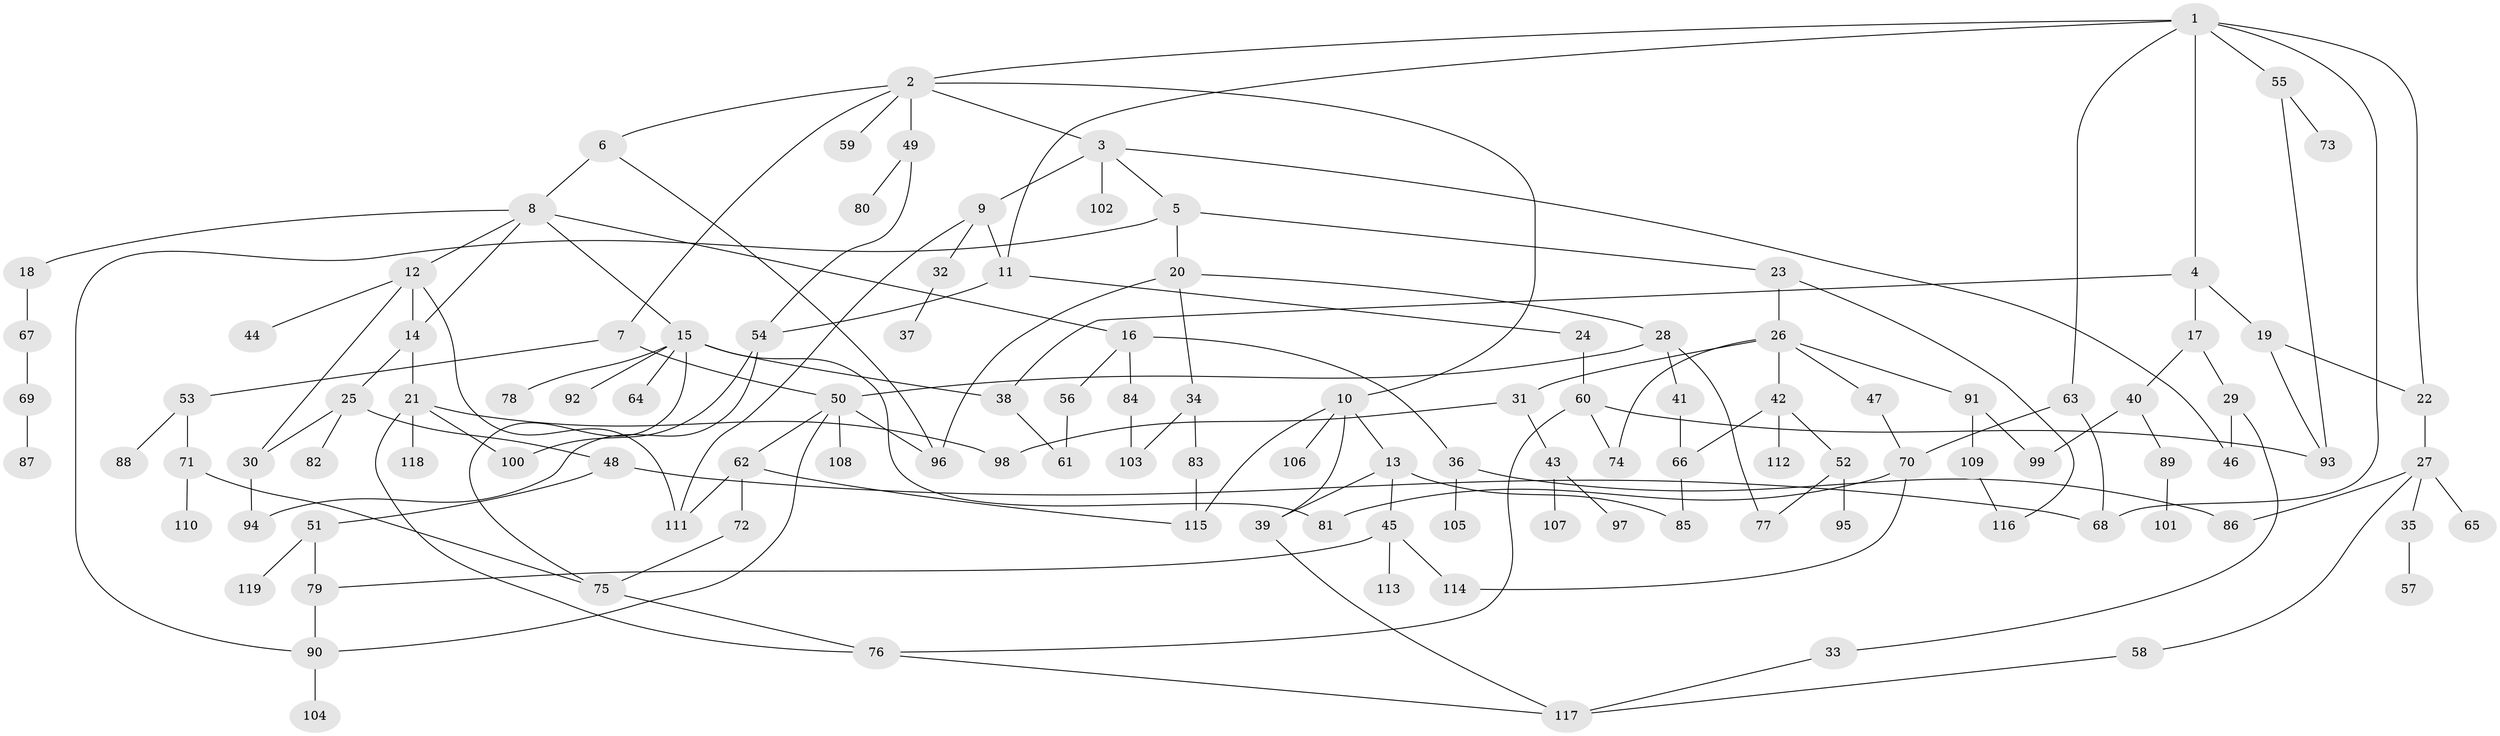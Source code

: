 // Generated by graph-tools (version 1.1) at 2025/41/03/09/25 04:41:20]
// undirected, 119 vertices, 162 edges
graph export_dot {
graph [start="1"]
  node [color=gray90,style=filled];
  1;
  2;
  3;
  4;
  5;
  6;
  7;
  8;
  9;
  10;
  11;
  12;
  13;
  14;
  15;
  16;
  17;
  18;
  19;
  20;
  21;
  22;
  23;
  24;
  25;
  26;
  27;
  28;
  29;
  30;
  31;
  32;
  33;
  34;
  35;
  36;
  37;
  38;
  39;
  40;
  41;
  42;
  43;
  44;
  45;
  46;
  47;
  48;
  49;
  50;
  51;
  52;
  53;
  54;
  55;
  56;
  57;
  58;
  59;
  60;
  61;
  62;
  63;
  64;
  65;
  66;
  67;
  68;
  69;
  70;
  71;
  72;
  73;
  74;
  75;
  76;
  77;
  78;
  79;
  80;
  81;
  82;
  83;
  84;
  85;
  86;
  87;
  88;
  89;
  90;
  91;
  92;
  93;
  94;
  95;
  96;
  97;
  98;
  99;
  100;
  101;
  102;
  103;
  104;
  105;
  106;
  107;
  108;
  109;
  110;
  111;
  112;
  113;
  114;
  115;
  116;
  117;
  118;
  119;
  1 -- 2;
  1 -- 4;
  1 -- 55;
  1 -- 63;
  1 -- 11;
  1 -- 22;
  1 -- 68;
  2 -- 3;
  2 -- 6;
  2 -- 7;
  2 -- 10;
  2 -- 49;
  2 -- 59;
  3 -- 5;
  3 -- 9;
  3 -- 46;
  3 -- 102;
  4 -- 17;
  4 -- 19;
  4 -- 38;
  5 -- 20;
  5 -- 23;
  5 -- 90;
  6 -- 8;
  6 -- 96;
  7 -- 50;
  7 -- 53;
  8 -- 12;
  8 -- 15;
  8 -- 16;
  8 -- 18;
  8 -- 14;
  9 -- 11;
  9 -- 32;
  9 -- 111;
  10 -- 13;
  10 -- 106;
  10 -- 39;
  10 -- 115;
  11 -- 24;
  11 -- 54;
  12 -- 14;
  12 -- 44;
  12 -- 111;
  12 -- 30;
  13 -- 39;
  13 -- 45;
  13 -- 85;
  14 -- 21;
  14 -- 25;
  15 -- 38;
  15 -- 64;
  15 -- 75;
  15 -- 78;
  15 -- 81;
  15 -- 92;
  16 -- 36;
  16 -- 56;
  16 -- 84;
  17 -- 29;
  17 -- 40;
  18 -- 67;
  19 -- 22;
  19 -- 93;
  20 -- 28;
  20 -- 34;
  20 -- 96;
  21 -- 118;
  21 -- 98;
  21 -- 76;
  21 -- 100;
  22 -- 27;
  23 -- 26;
  23 -- 116;
  24 -- 60;
  25 -- 30;
  25 -- 48;
  25 -- 82;
  26 -- 31;
  26 -- 42;
  26 -- 47;
  26 -- 91;
  26 -- 74;
  27 -- 35;
  27 -- 58;
  27 -- 65;
  27 -- 86;
  28 -- 41;
  28 -- 50;
  28 -- 77;
  29 -- 33;
  29 -- 46;
  30 -- 94;
  31 -- 43;
  31 -- 98;
  32 -- 37;
  33 -- 117;
  34 -- 83;
  34 -- 103;
  35 -- 57;
  36 -- 105;
  36 -- 86;
  38 -- 61;
  39 -- 117;
  40 -- 89;
  40 -- 99;
  41 -- 66;
  42 -- 52;
  42 -- 112;
  42 -- 66;
  43 -- 97;
  43 -- 107;
  45 -- 113;
  45 -- 114;
  45 -- 79;
  47 -- 70;
  48 -- 51;
  48 -- 68;
  49 -- 54;
  49 -- 80;
  50 -- 62;
  50 -- 108;
  50 -- 90;
  50 -- 96;
  51 -- 79;
  51 -- 119;
  52 -- 77;
  52 -- 95;
  53 -- 71;
  53 -- 88;
  54 -- 100;
  54 -- 94;
  55 -- 73;
  55 -- 93;
  56 -- 61;
  58 -- 117;
  60 -- 74;
  60 -- 76;
  60 -- 93;
  62 -- 72;
  62 -- 115;
  62 -- 111;
  63 -- 68;
  63 -- 70;
  66 -- 85;
  67 -- 69;
  69 -- 87;
  70 -- 114;
  70 -- 81;
  71 -- 110;
  71 -- 75;
  72 -- 75;
  75 -- 76;
  76 -- 117;
  79 -- 90;
  83 -- 115;
  84 -- 103;
  89 -- 101;
  90 -- 104;
  91 -- 109;
  91 -- 99;
  109 -- 116;
}
